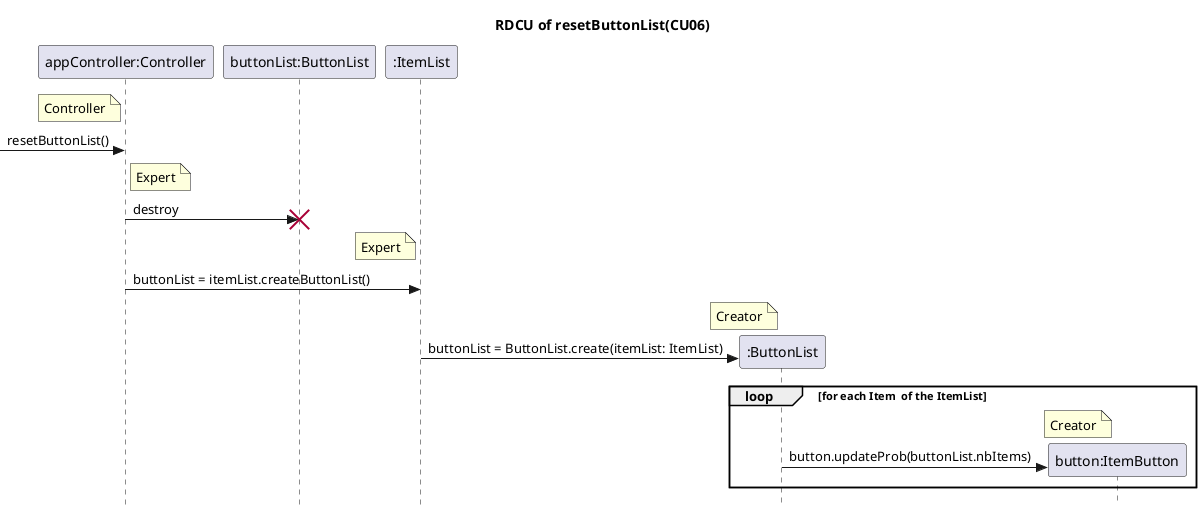 @startuml
skinparam style strictuml
skinparam defaultfontname Verdana
title RDCU of resetButtonList(CU06)

participant "appController:Controller" as ac
participant "buttonList:ButtonList" as bl
participant ":ItemList" as il
participant ":ButtonList" as nbl
participant "button:ItemButton" as ib

note left of ac: Controller
->ac : resetButtonList()

note right of ac: Expert
ac -> bl :  destroy
destroy bl

note left of il: Expert
ac->il : buttonList = itemList.createButtonList()

note left of nbl: Creator
il->nbl ** : buttonList = ButtonList.create(itemList: ItemList)

loop for each Item  of the ItemList
note left of ib: Creator
nbl->ib **: button.updateProb(buttonList.nbItems) 
end loop


@enduml